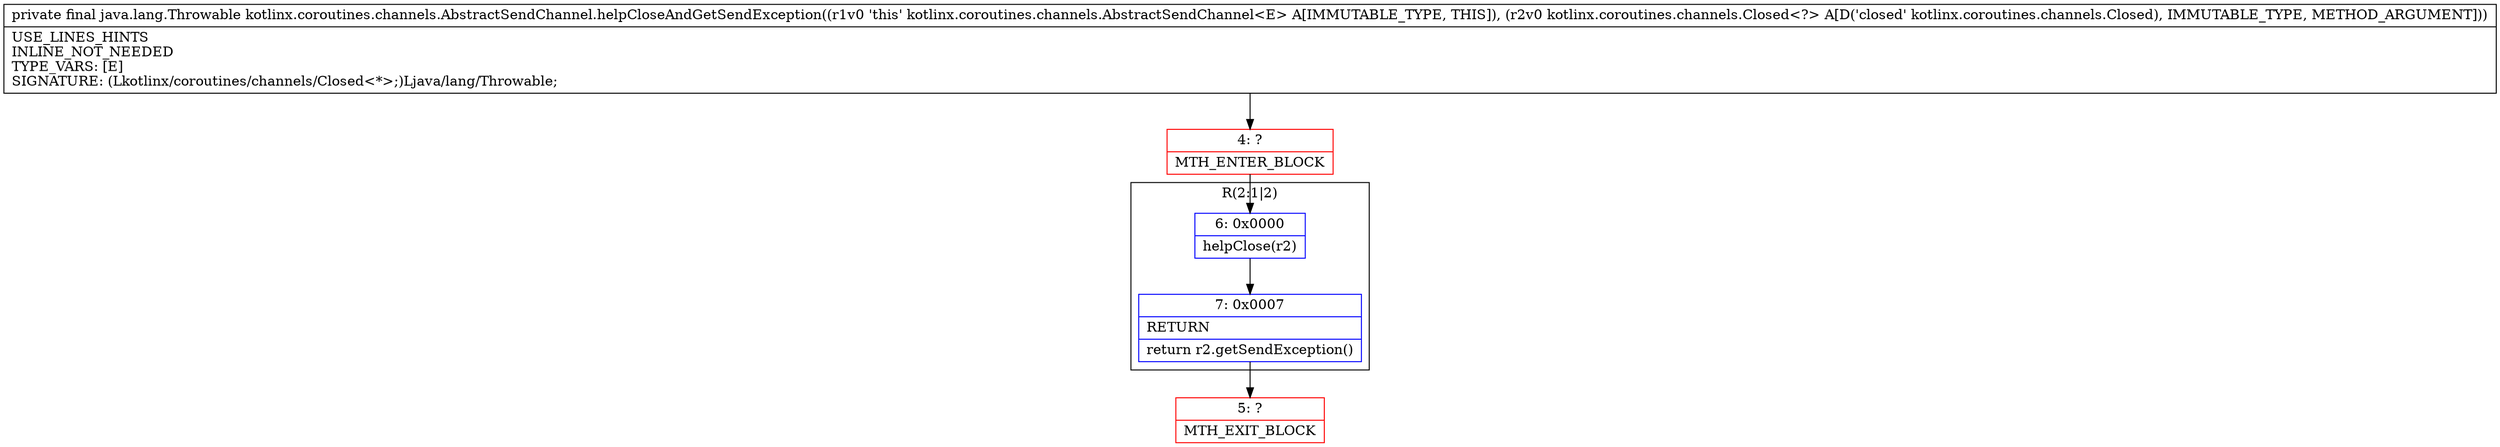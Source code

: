 digraph "CFG forkotlinx.coroutines.channels.AbstractSendChannel.helpCloseAndGetSendException(Lkotlinx\/coroutines\/channels\/Closed;)Ljava\/lang\/Throwable;" {
subgraph cluster_Region_1254104055 {
label = "R(2:1|2)";
node [shape=record,color=blue];
Node_6 [shape=record,label="{6\:\ 0x0000|helpClose(r2)\l}"];
Node_7 [shape=record,label="{7\:\ 0x0007|RETURN\l|return r2.getSendException()\l}"];
}
Node_4 [shape=record,color=red,label="{4\:\ ?|MTH_ENTER_BLOCK\l}"];
Node_5 [shape=record,color=red,label="{5\:\ ?|MTH_EXIT_BLOCK\l}"];
MethodNode[shape=record,label="{private final java.lang.Throwable kotlinx.coroutines.channels.AbstractSendChannel.helpCloseAndGetSendException((r1v0 'this' kotlinx.coroutines.channels.AbstractSendChannel\<E\> A[IMMUTABLE_TYPE, THIS]), (r2v0 kotlinx.coroutines.channels.Closed\<?\> A[D('closed' kotlinx.coroutines.channels.Closed), IMMUTABLE_TYPE, METHOD_ARGUMENT]))  | USE_LINES_HINTS\lINLINE_NOT_NEEDED\lTYPE_VARS: [E]\lSIGNATURE: (Lkotlinx\/coroutines\/channels\/Closed\<*\>;)Ljava\/lang\/Throwable;\l}"];
MethodNode -> Node_4;Node_6 -> Node_7;
Node_7 -> Node_5;
Node_4 -> Node_6;
}

